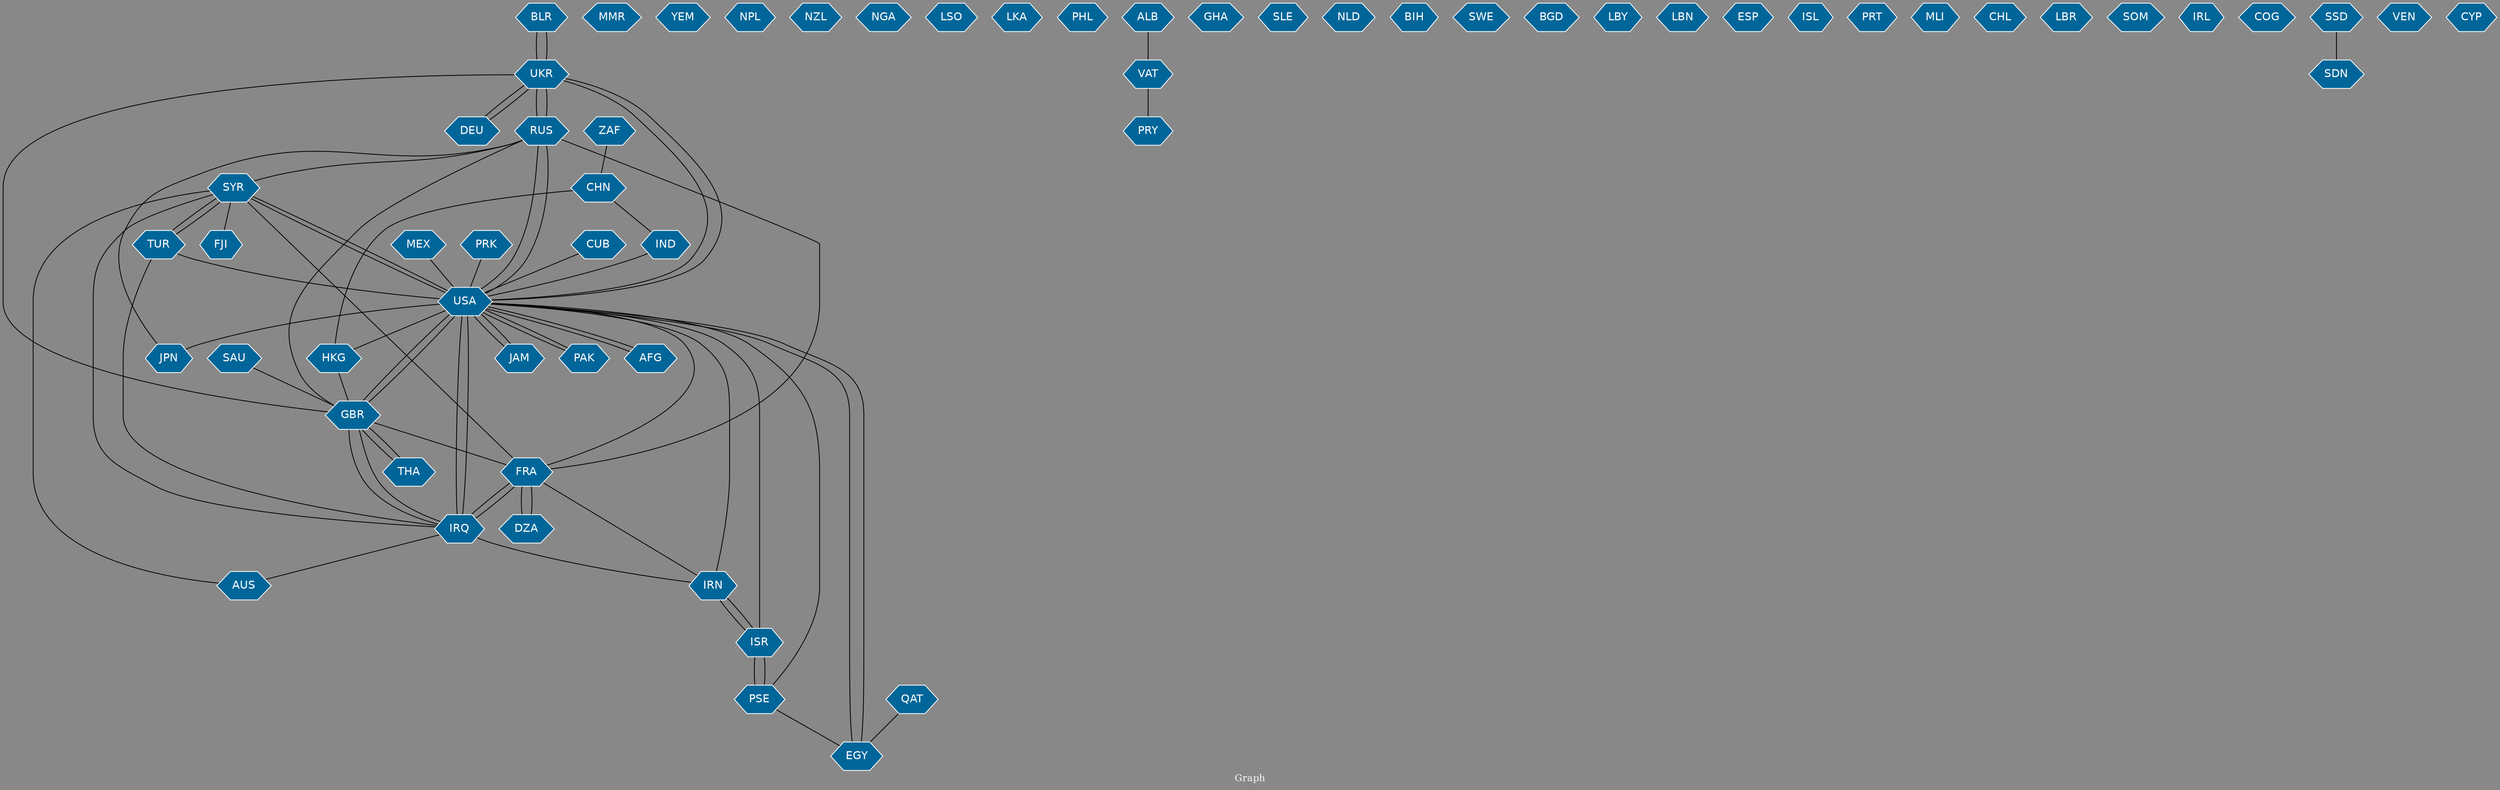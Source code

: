 // Countries together in item graph
graph {
	graph [bgcolor="#888888" fontcolor=white fontsize=12 label="Graph" outputorder=edgesfirst overlap=prism]
	node [color=white fillcolor="#006699" fontcolor=white fontname=Helvetica shape=hexagon style=filled]
	edge [arrowhead=open color=black fontcolor=white fontname=Courier fontsize=12]
		BLR [label=BLR]
		UKR [label=UKR]
		FRA [label=FRA]
		RUS [label=RUS]
		GBR [label=GBR]
		TUR [label=TUR]
		USA [label=USA]
		SYR [label=SYR]
		AUS [label=AUS]
		JAM [label=JAM]
		PAK [label=PAK]
		IRN [label=IRN]
		CHN [label=CHN]
		MMR [label=MMR]
		HKG [label=HKG]
		IRQ [label=IRQ]
		SAU [label=SAU]
		MEX [label=MEX]
		ISR [label=ISR]
		PSE [label=PSE]
		YEM [label=YEM]
		NPL [label=NPL]
		AFG [label=AFG]
		JPN [label=JPN]
		FJI [label=FJI]
		NZL [label=NZL]
		NGA [label=NGA]
		LSO [label=LSO]
		IND [label=IND]
		LKA [label=LKA]
		EGY [label=EGY]
		PHL [label=PHL]
		DZA [label=DZA]
		VAT [label=VAT]
		PRY [label=PRY]
		GHA [label=GHA]
		DEU [label=DEU]
		SLE [label=SLE]
		NLD [label=NLD]
		BIH [label=BIH]
		SWE [label=SWE]
		BGD [label=BGD]
		LBY [label=LBY]
		LBN [label=LBN]
		THA [label=THA]
		ESP [label=ESP]
		ZAF [label=ZAF]
		PRK [label=PRK]
		ISL [label=ISL]
		PRT [label=PRT]
		CUB [label=CUB]
		MLI [label=MLI]
		CHL [label=CHL]
		LBR [label=LBR]
		SOM [label=SOM]
		QAT [label=QAT]
		IRL [label=IRL]
		COG [label=COG]
		SSD [label=SSD]
		SDN [label=SDN]
		VEN [label=VEN]
		CYP [label=CYP]
		ALB [label=ALB]
			SYR -- AUS [weight=1]
			GBR -- UKR [weight=1]
			FRA -- USA [weight=2]
			SYR -- USA [weight=4]
			UKR -- DEU [weight=1]
			TUR -- SYR [weight=3]
			ISR -- PSE [weight=4]
			USA -- AFG [weight=2]
			UKR -- RUS [weight=4]
			HKG -- GBR [weight=1]
			IRN -- USA [weight=2]
			IRQ -- IRN [weight=1]
			PAK -- USA [weight=1]
			GBR -- THA [weight=1]
			SYR -- FJI [weight=2]
			USA -- EGY [weight=1]
			ALB -- VAT [weight=1]
			IRQ -- AUS [weight=1]
			IRQ -- USA [weight=6]
			DEU -- UKR [weight=1]
			USA -- JAM [weight=2]
			JAM -- USA [weight=1]
			IRQ -- GBR [weight=4]
			FRA -- IRQ [weight=2]
			GBR -- FRA [weight=1]
			UKR -- BLR [weight=1]
			CHN -- IND [weight=1]
			FRA -- DZA [weight=2]
			USA -- HKG [weight=1]
			THA -- GBR [weight=1]
			USA -- SYR [weight=5]
			DZA -- FRA [weight=1]
			FRA -- SYR [weight=1]
			MEX -- USA [weight=1]
			ZAF -- CHN [weight=1]
			USA -- IRQ [weight=2]
			BLR -- UKR [weight=1]
			USA -- JPN [weight=1]
			PSE -- EGY [weight=1]
			RUS -- USA [weight=2]
			ISR -- IRN [weight=1]
			QAT -- EGY [weight=1]
			JPN -- RUS [weight=1]
			UKR -- USA [weight=1]
			RUS -- UKR [weight=2]
			PSE -- USA [weight=1]
			IRN -- ISR [weight=1]
			IRQ -- SYR [weight=3]
			FRA -- RUS [weight=1]
			PSE -- ISR [weight=2]
			CUB -- USA [weight=1]
			GBR -- RUS [weight=1]
			ISR -- USA [weight=1]
			TUR -- IRQ [weight=1]
			RUS -- SYR [weight=1]
			EGY -- USA [weight=1]
			SYR -- TUR [weight=2]
			VAT -- PRY [weight=1]
			IRQ -- FRA [weight=1]
			SAU -- GBR [weight=1]
			TUR -- USA [weight=1]
			USA -- RUS [weight=1]
			PRK -- USA [weight=1]
			SSD -- SDN [weight=1]
			USA -- GBR [weight=2]
			FRA -- IRN [weight=1]
			GBR -- IRQ [weight=2]
			GBR -- USA [weight=3]
			USA -- UKR [weight=1]
			IND -- USA [weight=1]
			USA -- PAK [weight=2]
			AFG -- USA [weight=1]
			CHN -- HKG [weight=3]
}